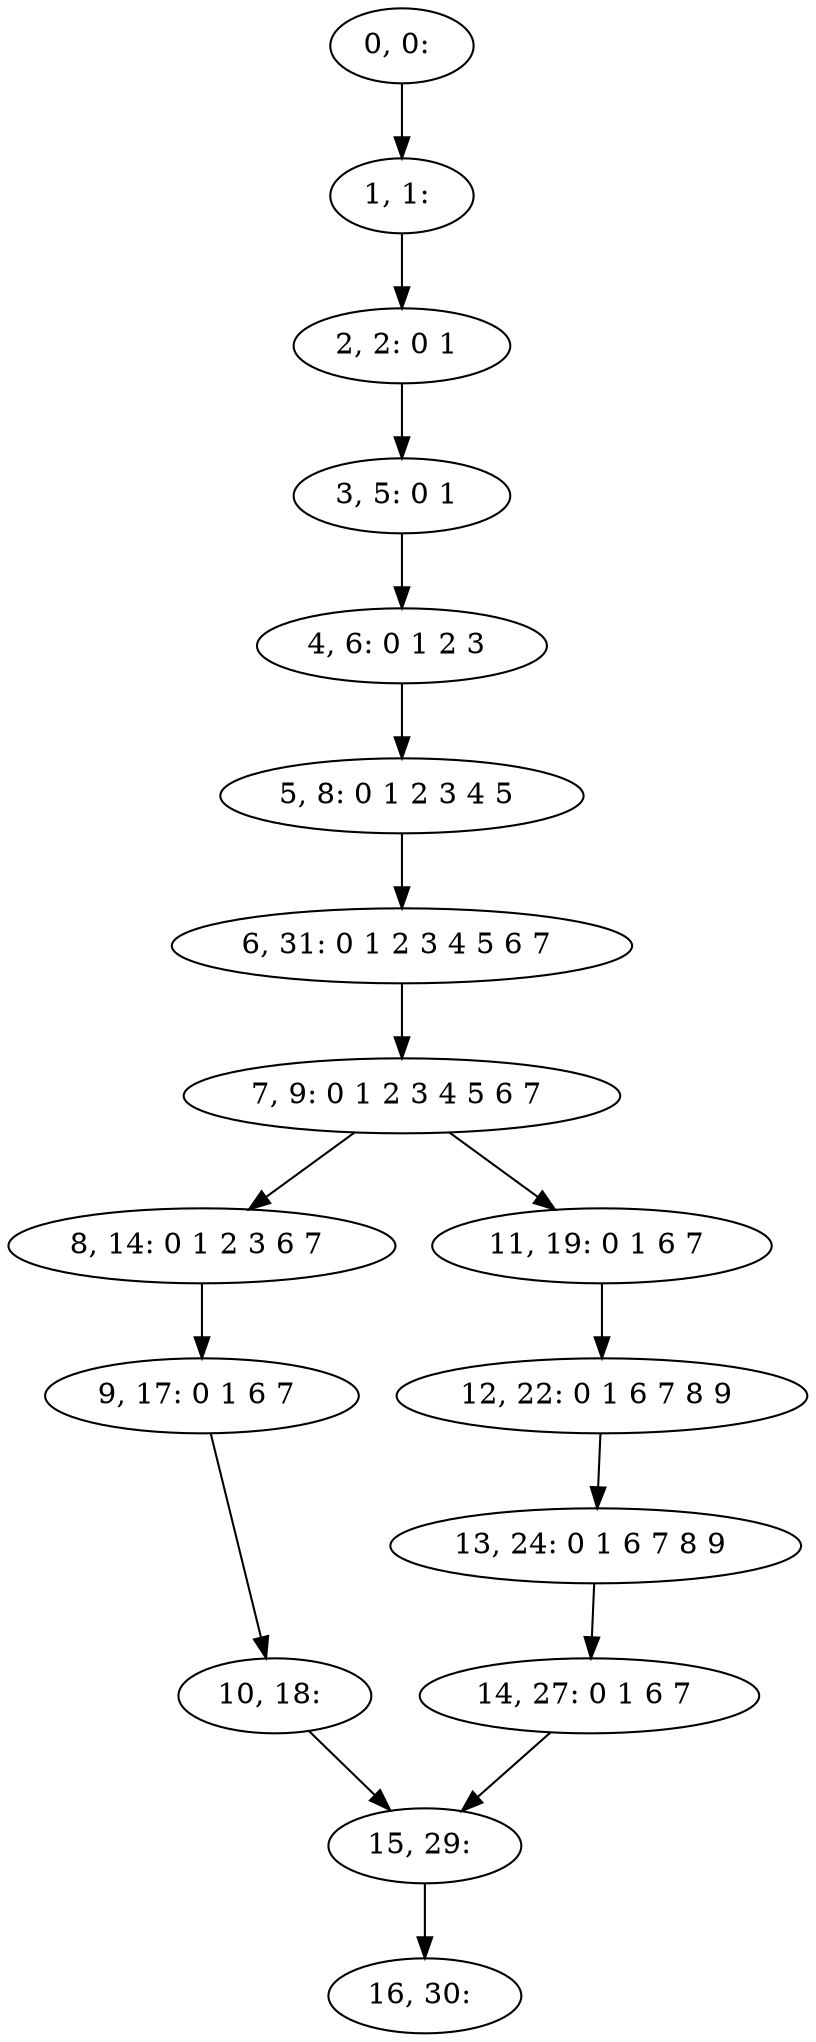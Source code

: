 digraph G {
0[label="0, 0: "];
1[label="1, 1: "];
2[label="2, 2: 0 1 "];
3[label="3, 5: 0 1 "];
4[label="4, 6: 0 1 2 3 "];
5[label="5, 8: 0 1 2 3 4 5 "];
6[label="6, 31: 0 1 2 3 4 5 6 7 "];
7[label="7, 9: 0 1 2 3 4 5 6 7 "];
8[label="8, 14: 0 1 2 3 6 7 "];
9[label="9, 17: 0 1 6 7 "];
10[label="10, 18: "];
11[label="11, 19: 0 1 6 7 "];
12[label="12, 22: 0 1 6 7 8 9 "];
13[label="13, 24: 0 1 6 7 8 9 "];
14[label="14, 27: 0 1 6 7 "];
15[label="15, 29: "];
16[label="16, 30: "];
0->1 ;
1->2 ;
2->3 ;
3->4 ;
4->5 ;
5->6 ;
6->7 ;
7->8 ;
7->11 ;
8->9 ;
9->10 ;
10->15 ;
11->12 ;
12->13 ;
13->14 ;
14->15 ;
15->16 ;
}
